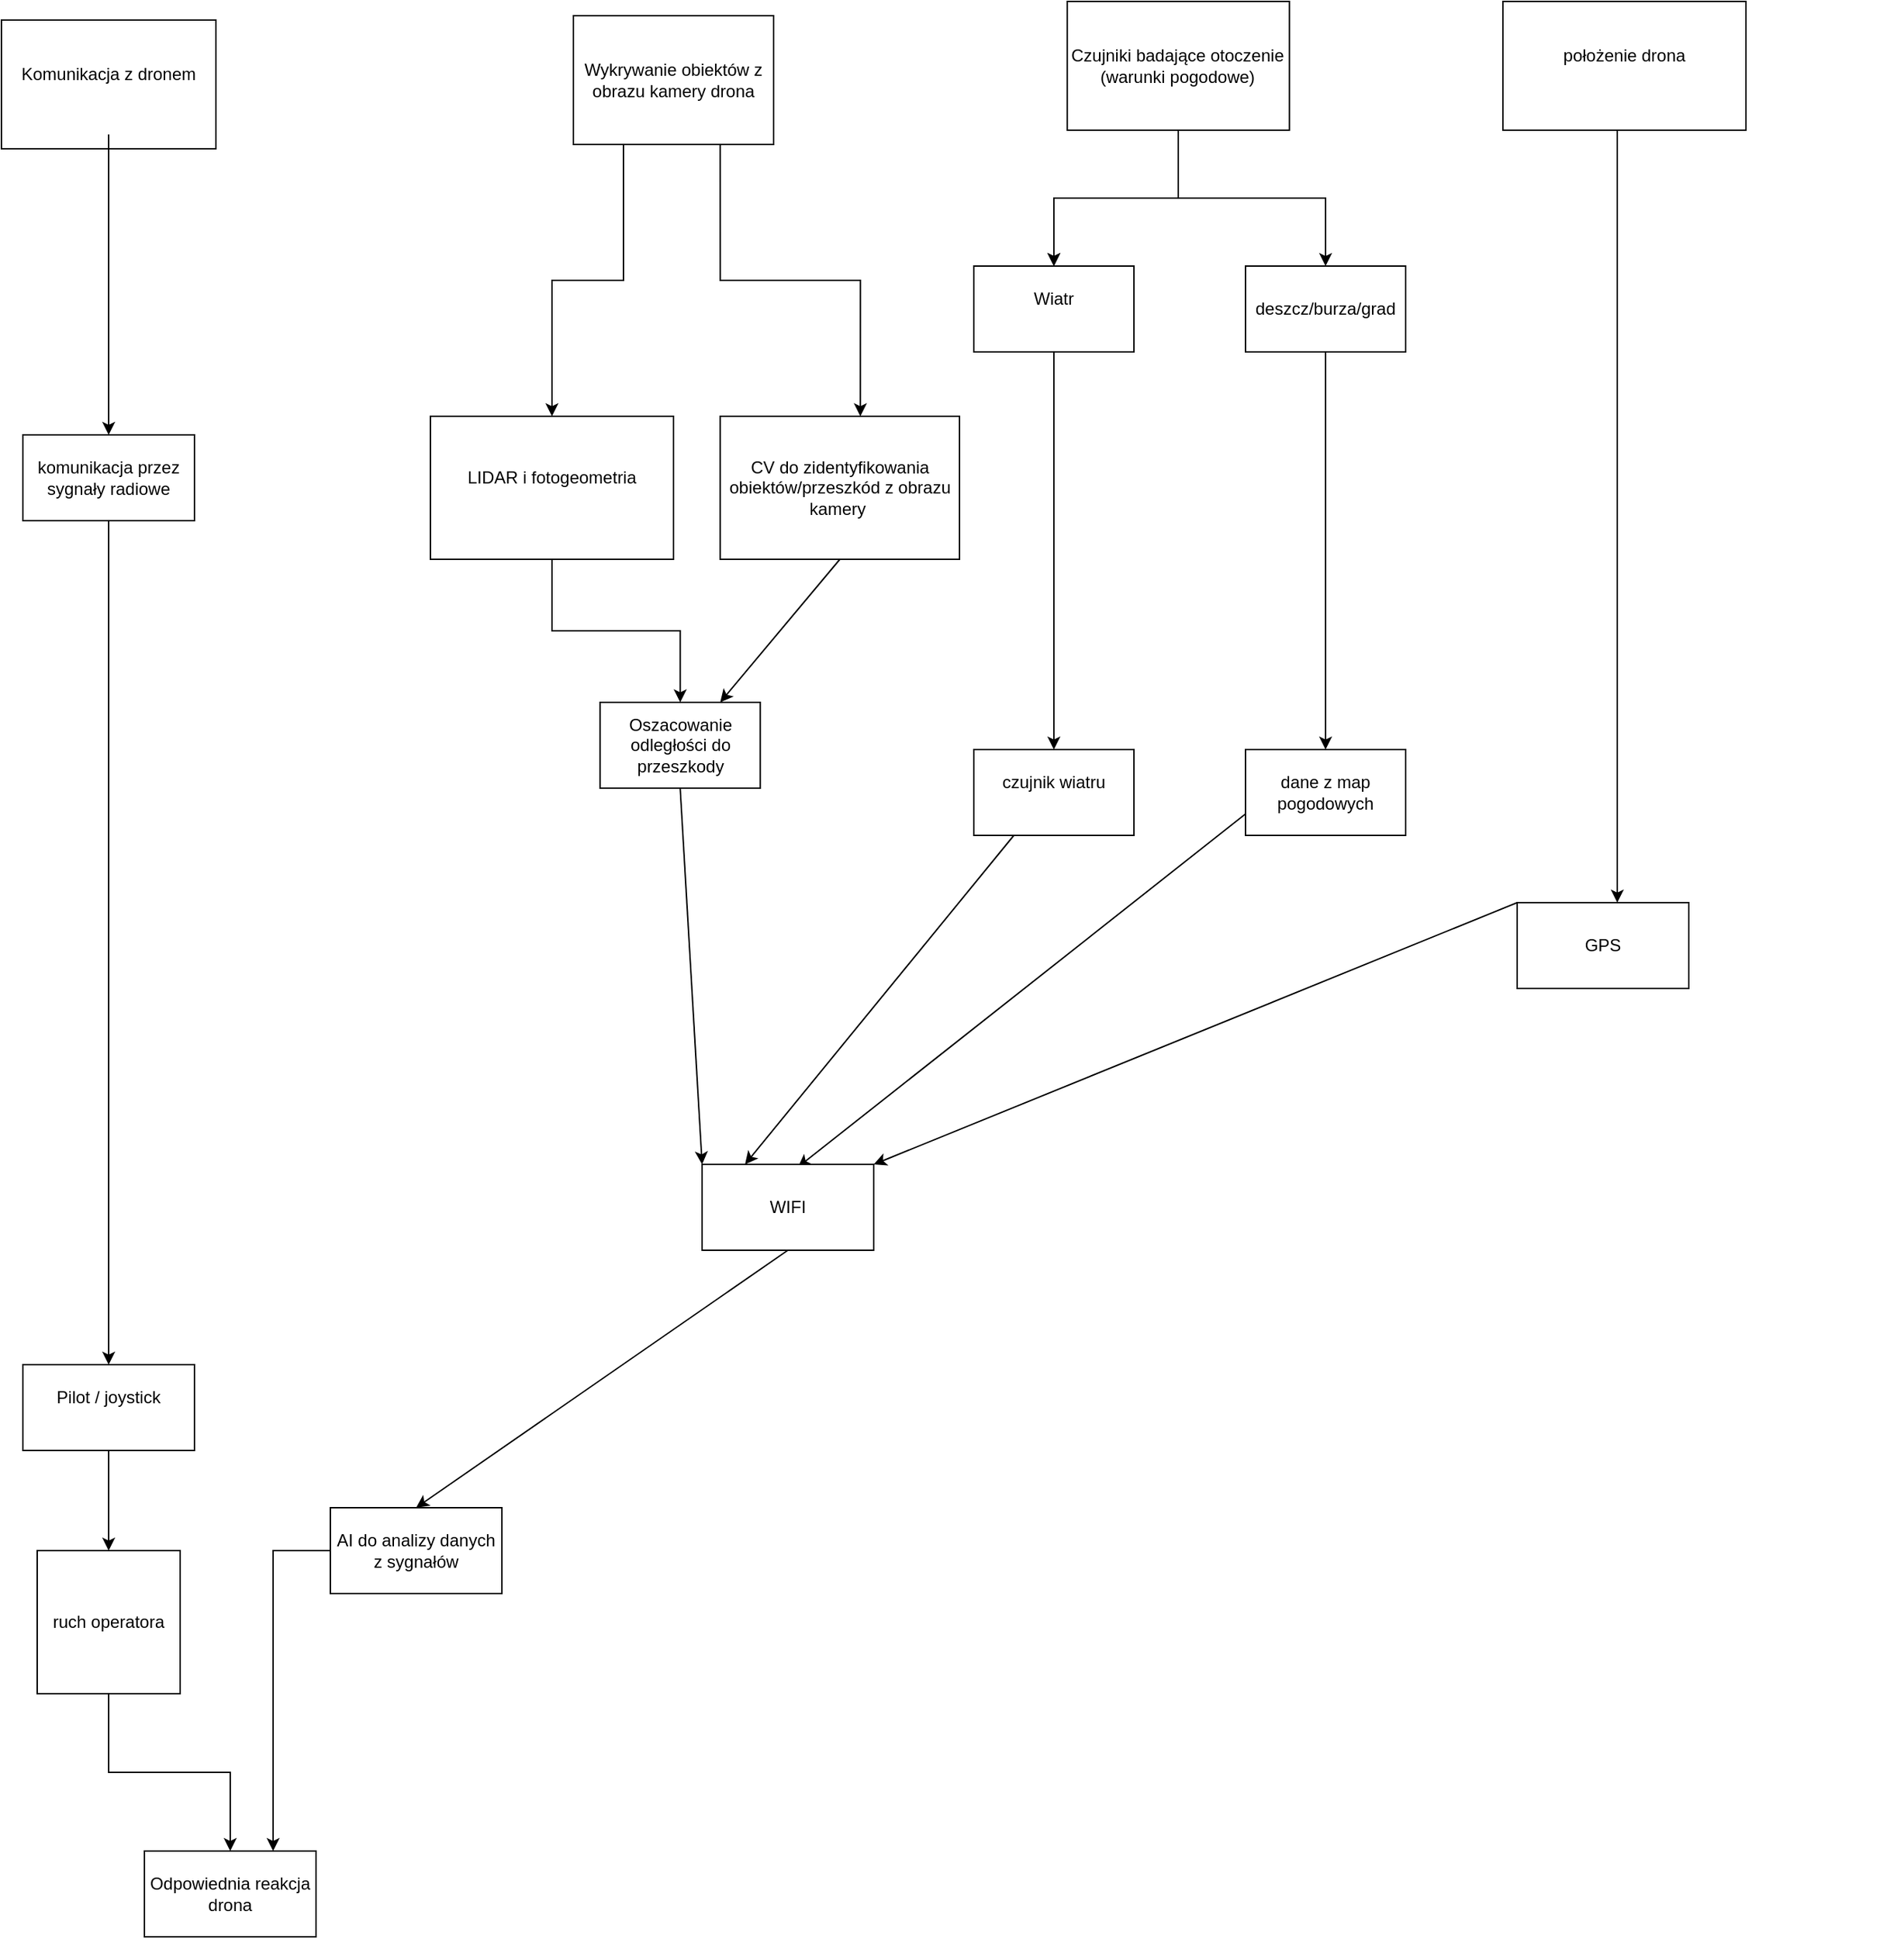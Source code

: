 <mxfile version="23.1.5" type="device">
  <diagram name="Strona-1" id="N5hG7qie3mQJUUUhyr7m">
    <mxGraphModel dx="1434" dy="844" grid="1" gridSize="10" guides="1" tooltips="1" connect="1" arrows="1" fold="1" page="1" pageScale="1" pageWidth="1169" pageHeight="1654" background="none" math="0" shadow="0">
      <root>
        <mxCell id="0" />
        <mxCell id="1" parent="0" />
        <mxCell id="CPSEARs8zgRcDfSxptTr-6" value="" style="group" vertex="1" connectable="0" parent="1">
          <mxGeometry x="150" y="150" width="150" height="90" as="geometry" />
        </mxCell>
        <mxCell id="CPSEARs8zgRcDfSxptTr-1" value="" style="rounded=0;whiteSpace=wrap;html=1;" vertex="1" parent="CPSEARs8zgRcDfSxptTr-6">
          <mxGeometry width="150" height="90" as="geometry" />
        </mxCell>
        <mxCell id="CPSEARs8zgRcDfSxptTr-5" value="Komunikacja z dronem&lt;div&gt;&lt;br/&gt;&lt;/div&gt;" style="text;html=1;align=center;verticalAlign=middle;whiteSpace=wrap;rounded=0;" vertex="1" parent="CPSEARs8zgRcDfSxptTr-6">
          <mxGeometry x="10" y="10" width="130" height="70" as="geometry" />
        </mxCell>
        <mxCell id="CPSEARs8zgRcDfSxptTr-14" value="" style="edgeStyle=orthogonalEdgeStyle;rounded=0;orthogonalLoop=1;jettySize=auto;html=1;" edge="1" parent="1" source="CPSEARs8zgRcDfSxptTr-11" target="CPSEARs8zgRcDfSxptTr-13">
          <mxGeometry relative="1" as="geometry" />
        </mxCell>
        <mxCell id="CPSEARs8zgRcDfSxptTr-11" value="komunikacja przez sygnały radiowe" style="whiteSpace=wrap;html=1;" vertex="1" parent="1">
          <mxGeometry x="165" y="440" width="120" height="60" as="geometry" />
        </mxCell>
        <mxCell id="CPSEARs8zgRcDfSxptTr-12" value="" style="edgeStyle=orthogonalEdgeStyle;rounded=0;orthogonalLoop=1;jettySize=auto;html=1;" edge="1" parent="1" source="CPSEARs8zgRcDfSxptTr-5" target="CPSEARs8zgRcDfSxptTr-11">
          <mxGeometry relative="1" as="geometry" />
        </mxCell>
        <mxCell id="CPSEARs8zgRcDfSxptTr-40" value="" style="edgeStyle=orthogonalEdgeStyle;rounded=0;orthogonalLoop=1;jettySize=auto;html=1;" edge="1" parent="1" source="CPSEARs8zgRcDfSxptTr-13" target="CPSEARs8zgRcDfSxptTr-49">
          <mxGeometry relative="1" as="geometry">
            <mxPoint x="210" y="1240" as="targetPoint" />
          </mxGeometry>
        </mxCell>
        <mxCell id="CPSEARs8zgRcDfSxptTr-13" value="Pilot / joystick&lt;div&gt;&lt;br/&gt;&lt;/div&gt;" style="whiteSpace=wrap;html=1;" vertex="1" parent="1">
          <mxGeometry x="165" y="1090" width="120" height="60" as="geometry" />
        </mxCell>
        <mxCell id="CPSEARs8zgRcDfSxptTr-32" value="GPS" style="whiteSpace=wrap;html=1;rounded=0;" vertex="1" parent="1">
          <mxGeometry x="1210" y="767" width="120" height="60" as="geometry" />
        </mxCell>
        <mxCell id="CPSEARs8zgRcDfSxptTr-34" value="" style="endArrow=classic;html=1;rounded=0;exitX=0.5;exitY=1;exitDx=0;exitDy=0;entryX=0;entryY=0;entryDx=0;entryDy=0;" edge="1" parent="1" source="CPSEARs8zgRcDfSxptTr-17" target="CPSEARs8zgRcDfSxptTr-46">
          <mxGeometry width="50" height="50" relative="1" as="geometry">
            <mxPoint x="640" y="690" as="sourcePoint" />
            <mxPoint x="530" y="800" as="targetPoint" />
          </mxGeometry>
        </mxCell>
        <mxCell id="CPSEARs8zgRcDfSxptTr-35" value="" style="endArrow=classic;html=1;rounded=0;exitX=0.25;exitY=1;exitDx=0;exitDy=0;entryX=0.25;entryY=0;entryDx=0;entryDy=0;" edge="1" parent="1" source="CPSEARs8zgRcDfSxptTr-28" target="CPSEARs8zgRcDfSxptTr-46">
          <mxGeometry width="50" height="50" relative="1" as="geometry">
            <mxPoint x="640" y="690" as="sourcePoint" />
            <mxPoint x="620" y="810" as="targetPoint" />
          </mxGeometry>
        </mxCell>
        <mxCell id="CPSEARs8zgRcDfSxptTr-36" value="" style="endArrow=classic;html=1;rounded=0;exitX=0;exitY=0.75;exitDx=0;exitDy=0;entryX=0.558;entryY=0.033;entryDx=0;entryDy=0;entryPerimeter=0;" edge="1" parent="1" source="CPSEARs8zgRcDfSxptTr-30" target="CPSEARs8zgRcDfSxptTr-46">
          <mxGeometry width="50" height="50" relative="1" as="geometry">
            <mxPoint x="640" y="690" as="sourcePoint" />
            <mxPoint x="700" y="860" as="targetPoint" />
          </mxGeometry>
        </mxCell>
        <mxCell id="CPSEARs8zgRcDfSxptTr-37" value="" style="endArrow=classic;html=1;rounded=0;exitX=0;exitY=0;exitDx=0;exitDy=0;entryX=1;entryY=0;entryDx=0;entryDy=0;" edge="1" parent="1" source="CPSEARs8zgRcDfSxptTr-32" target="CPSEARs8zgRcDfSxptTr-46">
          <mxGeometry width="50" height="50" relative="1" as="geometry">
            <mxPoint x="640" y="690" as="sourcePoint" />
            <mxPoint x="870" y="960" as="targetPoint" />
          </mxGeometry>
        </mxCell>
        <mxCell id="CPSEARs8zgRcDfSxptTr-39" value="Odpowiednia reakcja drona" style="whiteSpace=wrap;html=1;" vertex="1" parent="1">
          <mxGeometry x="250" y="1430" width="120" height="60" as="geometry" />
        </mxCell>
        <mxCell id="CPSEARs8zgRcDfSxptTr-44" value="" style="group" vertex="1" connectable="0" parent="1">
          <mxGeometry x="549.997" y="137" width="929.333" height="630" as="geometry" />
        </mxCell>
        <mxCell id="CPSEARs8zgRcDfSxptTr-4" value="położenie drona&lt;div&gt;&lt;br&gt;&lt;/div&gt;" style="rounded=0;whiteSpace=wrap;html=1;" vertex="1" parent="CPSEARs8zgRcDfSxptTr-44">
          <mxGeometry x="650.003" width="170" height="90" as="geometry" />
        </mxCell>
        <mxCell id="CPSEARs8zgRcDfSxptTr-2" value="Wykrywanie obiektów z obrazu kamery drona" style="rounded=0;whiteSpace=wrap;html=1;" vertex="1" parent="CPSEARs8zgRcDfSxptTr-44">
          <mxGeometry y="10" width="140" height="90" as="geometry" />
        </mxCell>
        <mxCell id="CPSEARs8zgRcDfSxptTr-3" value="Czujniki badające otoczenie (warunki pogodowe)" style="rounded=0;whiteSpace=wrap;html=1;" vertex="1" parent="CPSEARs8zgRcDfSxptTr-44">
          <mxGeometry x="345.333" width="155.4" height="90" as="geometry" />
        </mxCell>
        <mxCell id="CPSEARs8zgRcDfSxptTr-33" value="" style="edgeStyle=orthogonalEdgeStyle;rounded=0;orthogonalLoop=1;jettySize=auto;html=1;" edge="1" parent="CPSEARs8zgRcDfSxptTr-44" source="CPSEARs8zgRcDfSxptTr-4" target="CPSEARs8zgRcDfSxptTr-32">
          <mxGeometry relative="1" as="geometry">
            <Array as="points">
              <mxPoint x="730" y="333" />
              <mxPoint x="730" y="333" />
            </Array>
          </mxGeometry>
        </mxCell>
        <mxCell id="CPSEARs8zgRcDfSxptTr-16" value="" style="edgeStyle=orthogonalEdgeStyle;rounded=0;orthogonalLoop=1;jettySize=auto;html=1;exitX=0.25;exitY=1;exitDx=0;exitDy=0;" edge="1" parent="CPSEARs8zgRcDfSxptTr-44" source="CPSEARs8zgRcDfSxptTr-2" target="CPSEARs8zgRcDfSxptTr-15">
          <mxGeometry relative="1" as="geometry">
            <mxPoint x="-98.0" y="100" as="sourcePoint" />
          </mxGeometry>
        </mxCell>
        <mxCell id="CPSEARs8zgRcDfSxptTr-20" value="" style="edgeStyle=orthogonalEdgeStyle;rounded=0;orthogonalLoop=1;jettySize=auto;html=1;" edge="1" parent="CPSEARs8zgRcDfSxptTr-44">
          <mxGeometry relative="1" as="geometry">
            <mxPoint x="102.667" y="100" as="sourcePoint" />
            <mxPoint x="200.667" y="290" as="targetPoint" />
            <Array as="points">
              <mxPoint x="102.667" y="195" />
              <mxPoint x="200.667" y="195" />
            </Array>
          </mxGeometry>
        </mxCell>
        <mxCell id="CPSEARs8zgRcDfSxptTr-17" value="Oszacowanie odległości do przeszkody" style="whiteSpace=wrap;html=1;" vertex="1" parent="CPSEARs8zgRcDfSxptTr-44">
          <mxGeometry x="18.667" y="490" width="112" height="60" as="geometry" />
        </mxCell>
        <mxCell id="CPSEARs8zgRcDfSxptTr-18" value="" style="edgeStyle=orthogonalEdgeStyle;rounded=0;orthogonalLoop=1;jettySize=auto;html=1;" edge="1" parent="CPSEARs8zgRcDfSxptTr-44" source="CPSEARs8zgRcDfSxptTr-15" target="CPSEARs8zgRcDfSxptTr-17">
          <mxGeometry relative="1" as="geometry" />
        </mxCell>
        <mxCell id="CPSEARs8zgRcDfSxptTr-19" value="CV do zidentyfikowania obiektów/przeszkód z obrazu kamery&amp;nbsp;" style="whiteSpace=wrap;html=1;" vertex="1" parent="CPSEARs8zgRcDfSxptTr-44">
          <mxGeometry x="102.67" y="290" width="167.33" height="100" as="geometry" />
        </mxCell>
        <mxCell id="CPSEARs8zgRcDfSxptTr-22" value="" style="endArrow=classic;html=1;rounded=0;exitX=0.5;exitY=1;exitDx=0;exitDy=0;entryX=0.75;entryY=0;entryDx=0;entryDy=0;" edge="1" parent="CPSEARs8zgRcDfSxptTr-44" source="CPSEARs8zgRcDfSxptTr-19" target="CPSEARs8zgRcDfSxptTr-17">
          <mxGeometry width="50" height="50" relative="1" as="geometry">
            <mxPoint x="84" y="390" as="sourcePoint" />
            <mxPoint x="130.667" y="340" as="targetPoint" />
            <Array as="points" />
          </mxGeometry>
        </mxCell>
        <mxCell id="CPSEARs8zgRcDfSxptTr-23" value="Wiatr&lt;div&gt;&lt;br/&gt;&lt;/div&gt;" style="whiteSpace=wrap;html=1;rounded=0;" vertex="1" parent="CPSEARs8zgRcDfSxptTr-44">
          <mxGeometry x="280.0" y="185" width="112" height="60" as="geometry" />
        </mxCell>
        <mxCell id="CPSEARs8zgRcDfSxptTr-24" value="" style="edgeStyle=orthogonalEdgeStyle;rounded=0;orthogonalLoop=1;jettySize=auto;html=1;" edge="1" parent="CPSEARs8zgRcDfSxptTr-44" source="CPSEARs8zgRcDfSxptTr-3" target="CPSEARs8zgRcDfSxptTr-23">
          <mxGeometry relative="1" as="geometry" />
        </mxCell>
        <mxCell id="CPSEARs8zgRcDfSxptTr-25" value="" style="edgeStyle=orthogonalEdgeStyle;rounded=0;orthogonalLoop=1;jettySize=auto;html=1;" edge="1" parent="CPSEARs8zgRcDfSxptTr-44" source="CPSEARs8zgRcDfSxptTr-3" target="CPSEARs8zgRcDfSxptTr-23">
          <mxGeometry relative="1" as="geometry" />
        </mxCell>
        <mxCell id="CPSEARs8zgRcDfSxptTr-26" value="deszcz/burza/grad" style="whiteSpace=wrap;html=1;rounded=0;" vertex="1" parent="CPSEARs8zgRcDfSxptTr-44">
          <mxGeometry x="470.003" y="185" width="112" height="60" as="geometry" />
        </mxCell>
        <mxCell id="CPSEARs8zgRcDfSxptTr-27" value="" style="edgeStyle=orthogonalEdgeStyle;rounded=0;orthogonalLoop=1;jettySize=auto;html=1;" edge="1" parent="CPSEARs8zgRcDfSxptTr-44" source="CPSEARs8zgRcDfSxptTr-3" target="CPSEARs8zgRcDfSxptTr-26">
          <mxGeometry relative="1" as="geometry" />
        </mxCell>
        <mxCell id="CPSEARs8zgRcDfSxptTr-28" value="czujnik wiatru&lt;div&gt;&lt;br/&gt;&lt;/div&gt;" style="whiteSpace=wrap;html=1;rounded=0;" vertex="1" parent="CPSEARs8zgRcDfSxptTr-44">
          <mxGeometry x="280.003" y="523" width="112" height="60" as="geometry" />
        </mxCell>
        <mxCell id="CPSEARs8zgRcDfSxptTr-29" value="" style="edgeStyle=orthogonalEdgeStyle;rounded=0;orthogonalLoop=1;jettySize=auto;html=1;" edge="1" parent="CPSEARs8zgRcDfSxptTr-44" source="CPSEARs8zgRcDfSxptTr-23" target="CPSEARs8zgRcDfSxptTr-28">
          <mxGeometry relative="1" as="geometry" />
        </mxCell>
        <mxCell id="CPSEARs8zgRcDfSxptTr-30" value="dane z map pogodowych" style="whiteSpace=wrap;html=1;rounded=0;" vertex="1" parent="CPSEARs8zgRcDfSxptTr-44">
          <mxGeometry x="470.007" y="523" width="112" height="60" as="geometry" />
        </mxCell>
        <mxCell id="CPSEARs8zgRcDfSxptTr-31" value="" style="edgeStyle=orthogonalEdgeStyle;rounded=0;orthogonalLoop=1;jettySize=auto;html=1;" edge="1" parent="CPSEARs8zgRcDfSxptTr-44" source="CPSEARs8zgRcDfSxptTr-26" target="CPSEARs8zgRcDfSxptTr-30">
          <mxGeometry relative="1" as="geometry" />
        </mxCell>
        <mxCell id="CPSEARs8zgRcDfSxptTr-15" value="LIDAR i fotogeometria&lt;div&gt;&lt;br/&gt;&lt;/div&gt;" style="whiteSpace=wrap;html=1;" vertex="1" parent="CPSEARs8zgRcDfSxptTr-44">
          <mxGeometry x="-100" y="290" width="170" height="100" as="geometry" />
        </mxCell>
        <mxCell id="CPSEARs8zgRcDfSxptTr-53" value="" style="edgeStyle=orthogonalEdgeStyle;rounded=0;orthogonalLoop=1;jettySize=auto;html=1;entryX=0.75;entryY=0;entryDx=0;entryDy=0;" edge="1" parent="1" source="CPSEARs8zgRcDfSxptTr-45" target="CPSEARs8zgRcDfSxptTr-39">
          <mxGeometry relative="1" as="geometry">
            <mxPoint x="440" y="1330" as="targetPoint" />
          </mxGeometry>
        </mxCell>
        <mxCell id="CPSEARs8zgRcDfSxptTr-45" value="AI do analizy danych&lt;div&gt;z sygnałów&lt;/div&gt;" style="whiteSpace=wrap;html=1;" vertex="1" parent="1">
          <mxGeometry x="380" y="1190" width="120" height="60" as="geometry" />
        </mxCell>
        <mxCell id="CPSEARs8zgRcDfSxptTr-46" value="WIFI" style="rounded=0;whiteSpace=wrap;html=1;" vertex="1" parent="1">
          <mxGeometry x="640" y="950" width="120" height="60" as="geometry" />
        </mxCell>
        <mxCell id="CPSEARs8zgRcDfSxptTr-47" value="" style="endArrow=classic;html=1;rounded=0;exitX=0.5;exitY=1;exitDx=0;exitDy=0;entryX=0.5;entryY=0;entryDx=0;entryDy=0;" edge="1" parent="1" source="CPSEARs8zgRcDfSxptTr-46" target="CPSEARs8zgRcDfSxptTr-45">
          <mxGeometry width="50" height="50" relative="1" as="geometry">
            <mxPoint x="410" y="1000" as="sourcePoint" />
            <mxPoint x="460" y="950" as="targetPoint" />
          </mxGeometry>
        </mxCell>
        <mxCell id="CPSEARs8zgRcDfSxptTr-51" value="" style="edgeStyle=orthogonalEdgeStyle;rounded=0;orthogonalLoop=1;jettySize=auto;html=1;" edge="1" parent="1" source="CPSEARs8zgRcDfSxptTr-49" target="CPSEARs8zgRcDfSxptTr-39">
          <mxGeometry relative="1" as="geometry" />
        </mxCell>
        <mxCell id="CPSEARs8zgRcDfSxptTr-49" value="ruch operatora" style="whiteSpace=wrap;html=1;aspect=fixed;" vertex="1" parent="1">
          <mxGeometry x="175" y="1220" width="100" height="100" as="geometry" />
        </mxCell>
      </root>
    </mxGraphModel>
  </diagram>
</mxfile>
